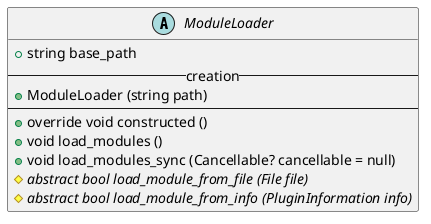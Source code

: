 /'
 '  UML include file for ModuleLoader class (deprecated)
 '/

@startuml
abstract class ModuleLoader {
    +string base_path
    --creation--
    +ModuleLoader (string path)
    ----
    +override void constructed ()
    +void load_modules ()
    +void load_modules_sync (Cancellable? cancellable = null)
    #{abstract}abstract bool load_module_from_file (File file)
    #{abstract}abstract bool load_module_from_info (PluginInformation info)
}
@enduml
